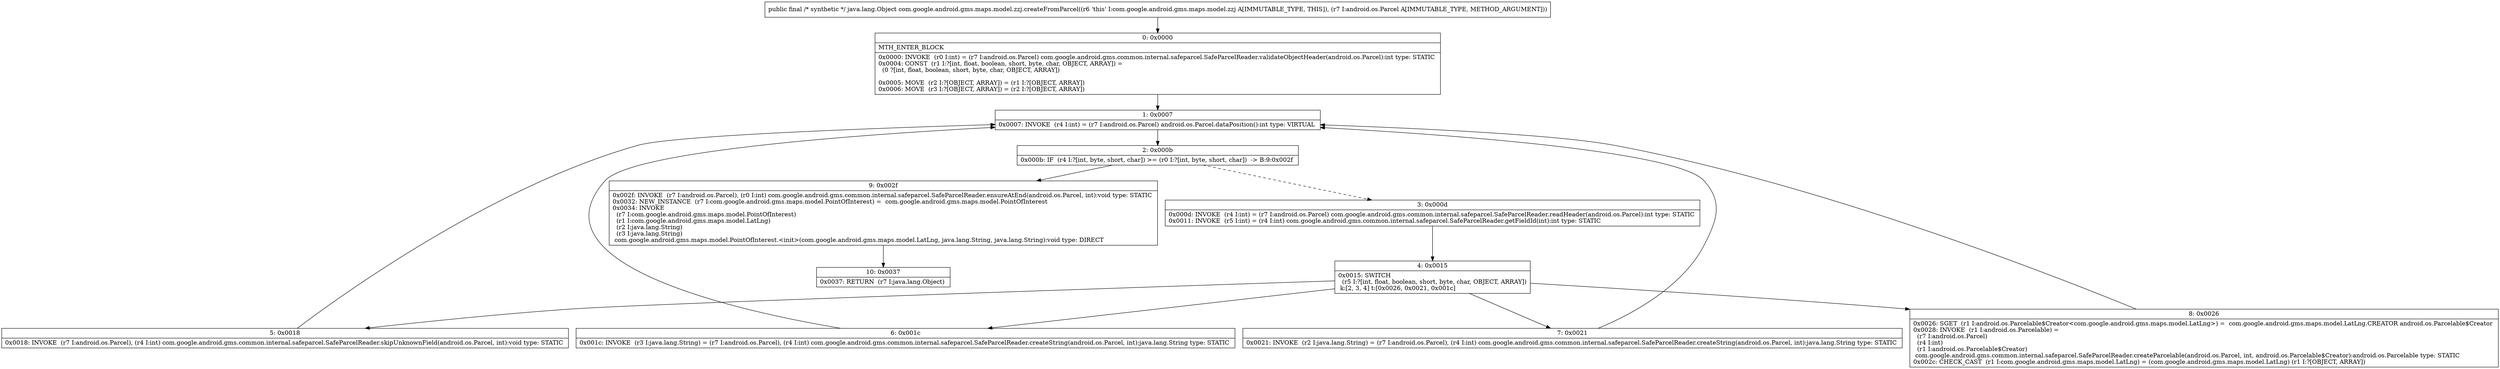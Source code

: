 digraph "CFG forcom.google.android.gms.maps.model.zzj.createFromParcel(Landroid\/os\/Parcel;)Ljava\/lang\/Object;" {
Node_0 [shape=record,label="{0\:\ 0x0000|MTH_ENTER_BLOCK\l|0x0000: INVOKE  (r0 I:int) = (r7 I:android.os.Parcel) com.google.android.gms.common.internal.safeparcel.SafeParcelReader.validateObjectHeader(android.os.Parcel):int type: STATIC \l0x0004: CONST  (r1 I:?[int, float, boolean, short, byte, char, OBJECT, ARRAY]) = \l  (0 ?[int, float, boolean, short, byte, char, OBJECT, ARRAY])\l \l0x0005: MOVE  (r2 I:?[OBJECT, ARRAY]) = (r1 I:?[OBJECT, ARRAY]) \l0x0006: MOVE  (r3 I:?[OBJECT, ARRAY]) = (r2 I:?[OBJECT, ARRAY]) \l}"];
Node_1 [shape=record,label="{1\:\ 0x0007|0x0007: INVOKE  (r4 I:int) = (r7 I:android.os.Parcel) android.os.Parcel.dataPosition():int type: VIRTUAL \l}"];
Node_2 [shape=record,label="{2\:\ 0x000b|0x000b: IF  (r4 I:?[int, byte, short, char]) \>= (r0 I:?[int, byte, short, char])  \-\> B:9:0x002f \l}"];
Node_3 [shape=record,label="{3\:\ 0x000d|0x000d: INVOKE  (r4 I:int) = (r7 I:android.os.Parcel) com.google.android.gms.common.internal.safeparcel.SafeParcelReader.readHeader(android.os.Parcel):int type: STATIC \l0x0011: INVOKE  (r5 I:int) = (r4 I:int) com.google.android.gms.common.internal.safeparcel.SafeParcelReader.getFieldId(int):int type: STATIC \l}"];
Node_4 [shape=record,label="{4\:\ 0x0015|0x0015: SWITCH  \l  (r5 I:?[int, float, boolean, short, byte, char, OBJECT, ARRAY])\l k:[2, 3, 4] t:[0x0026, 0x0021, 0x001c] \l}"];
Node_5 [shape=record,label="{5\:\ 0x0018|0x0018: INVOKE  (r7 I:android.os.Parcel), (r4 I:int) com.google.android.gms.common.internal.safeparcel.SafeParcelReader.skipUnknownField(android.os.Parcel, int):void type: STATIC \l}"];
Node_6 [shape=record,label="{6\:\ 0x001c|0x001c: INVOKE  (r3 I:java.lang.String) = (r7 I:android.os.Parcel), (r4 I:int) com.google.android.gms.common.internal.safeparcel.SafeParcelReader.createString(android.os.Parcel, int):java.lang.String type: STATIC \l}"];
Node_7 [shape=record,label="{7\:\ 0x0021|0x0021: INVOKE  (r2 I:java.lang.String) = (r7 I:android.os.Parcel), (r4 I:int) com.google.android.gms.common.internal.safeparcel.SafeParcelReader.createString(android.os.Parcel, int):java.lang.String type: STATIC \l}"];
Node_8 [shape=record,label="{8\:\ 0x0026|0x0026: SGET  (r1 I:android.os.Parcelable$Creator\<com.google.android.gms.maps.model.LatLng\>) =  com.google.android.gms.maps.model.LatLng.CREATOR android.os.Parcelable$Creator \l0x0028: INVOKE  (r1 I:android.os.Parcelable) = \l  (r7 I:android.os.Parcel)\l  (r4 I:int)\l  (r1 I:android.os.Parcelable$Creator)\l com.google.android.gms.common.internal.safeparcel.SafeParcelReader.createParcelable(android.os.Parcel, int, android.os.Parcelable$Creator):android.os.Parcelable type: STATIC \l0x002c: CHECK_CAST  (r1 I:com.google.android.gms.maps.model.LatLng) = (com.google.android.gms.maps.model.LatLng) (r1 I:?[OBJECT, ARRAY]) \l}"];
Node_9 [shape=record,label="{9\:\ 0x002f|0x002f: INVOKE  (r7 I:android.os.Parcel), (r0 I:int) com.google.android.gms.common.internal.safeparcel.SafeParcelReader.ensureAtEnd(android.os.Parcel, int):void type: STATIC \l0x0032: NEW_INSTANCE  (r7 I:com.google.android.gms.maps.model.PointOfInterest) =  com.google.android.gms.maps.model.PointOfInterest \l0x0034: INVOKE  \l  (r7 I:com.google.android.gms.maps.model.PointOfInterest)\l  (r1 I:com.google.android.gms.maps.model.LatLng)\l  (r2 I:java.lang.String)\l  (r3 I:java.lang.String)\l com.google.android.gms.maps.model.PointOfInterest.\<init\>(com.google.android.gms.maps.model.LatLng, java.lang.String, java.lang.String):void type: DIRECT \l}"];
Node_10 [shape=record,label="{10\:\ 0x0037|0x0037: RETURN  (r7 I:java.lang.Object) \l}"];
MethodNode[shape=record,label="{public final \/* synthetic *\/ java.lang.Object com.google.android.gms.maps.model.zzj.createFromParcel((r6 'this' I:com.google.android.gms.maps.model.zzj A[IMMUTABLE_TYPE, THIS]), (r7 I:android.os.Parcel A[IMMUTABLE_TYPE, METHOD_ARGUMENT])) }"];
MethodNode -> Node_0;
Node_0 -> Node_1;
Node_1 -> Node_2;
Node_2 -> Node_3[style=dashed];
Node_2 -> Node_9;
Node_3 -> Node_4;
Node_4 -> Node_5;
Node_4 -> Node_6;
Node_4 -> Node_7;
Node_4 -> Node_8;
Node_5 -> Node_1;
Node_6 -> Node_1;
Node_7 -> Node_1;
Node_8 -> Node_1;
Node_9 -> Node_10;
}

